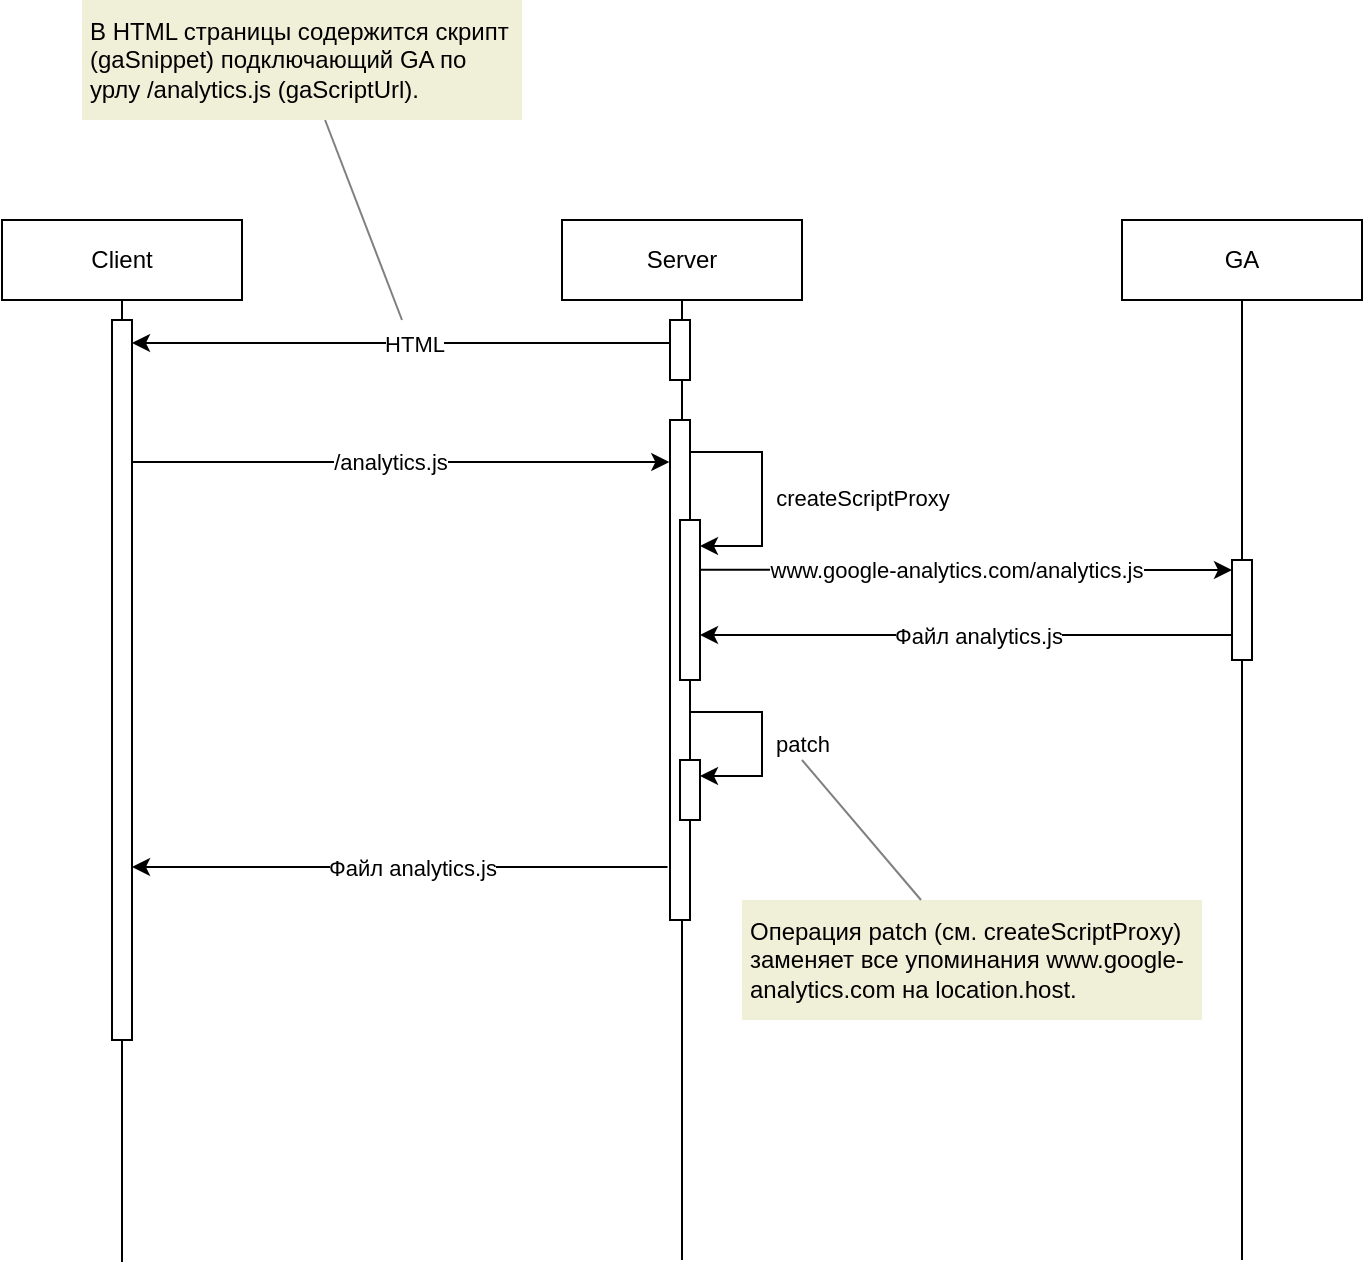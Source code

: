 <mxfile version="20.8.23" type="github">
  <diagram name="Page-1" id="DvnkW0nFzjkquib5UW7O">
    <mxGraphModel dx="892" dy="1771" grid="1" gridSize="10" guides="1" tooltips="1" connect="1" arrows="1" fold="1" page="1" pageScale="1" pageWidth="827" pageHeight="1169" math="0" shadow="0">
      <root>
        <mxCell id="0" />
        <mxCell id="1" style="locked=1;" parent="0" />
        <mxCell id="uHtPLLoRkdZR7AYn_E8j-5" style="edgeStyle=orthogonalEdgeStyle;rounded=0;orthogonalLoop=1;jettySize=auto;html=1;endArrow=none;endFill=0;" edge="1" parent="1" source="uHtPLLoRkdZR7AYn_E8j-2">
          <mxGeometry relative="1" as="geometry">
            <mxPoint x="140" y="561" as="targetPoint" />
          </mxGeometry>
        </mxCell>
        <mxCell id="uHtPLLoRkdZR7AYn_E8j-2" value="Client" style="rounded=0;whiteSpace=wrap;html=1;" vertex="1" parent="1">
          <mxGeometry x="80" y="40" width="120" height="40" as="geometry" />
        </mxCell>
        <mxCell id="uHtPLLoRkdZR7AYn_E8j-6" style="edgeStyle=orthogonalEdgeStyle;rounded=0;orthogonalLoop=1;jettySize=auto;html=1;endArrow=none;endFill=0;" edge="1" parent="1" source="uHtPLLoRkdZR7AYn_E8j-3">
          <mxGeometry relative="1" as="geometry">
            <mxPoint x="420" y="560" as="targetPoint" />
          </mxGeometry>
        </mxCell>
        <mxCell id="uHtPLLoRkdZR7AYn_E8j-3" value="Server" style="rounded=0;whiteSpace=wrap;html=1;" vertex="1" parent="1">
          <mxGeometry x="360" y="40" width="120" height="40" as="geometry" />
        </mxCell>
        <mxCell id="uHtPLLoRkdZR7AYn_E8j-7" style="edgeStyle=orthogonalEdgeStyle;rounded=0;orthogonalLoop=1;jettySize=auto;html=1;endArrow=none;endFill=0;" edge="1" parent="1" source="uHtPLLoRkdZR7AYn_E8j-4">
          <mxGeometry relative="1" as="geometry">
            <mxPoint x="700" y="560" as="targetPoint" />
          </mxGeometry>
        </mxCell>
        <mxCell id="uHtPLLoRkdZR7AYn_E8j-4" value="GA" style="rounded=0;whiteSpace=wrap;html=1;" vertex="1" parent="1">
          <mxGeometry x="640" y="40" width="120" height="40" as="geometry" />
        </mxCell>
        <mxCell id="uHtPLLoRkdZR7AYn_E8j-9" value="Processes" parent="0" />
        <mxCell id="uHtPLLoRkdZR7AYn_E8j-10" value="" style="rounded=0;whiteSpace=wrap;html=1;" vertex="1" parent="uHtPLLoRkdZR7AYn_E8j-9">
          <mxGeometry x="135" y="90" width="10" height="360" as="geometry" />
        </mxCell>
        <mxCell id="uHtPLLoRkdZR7AYn_E8j-12" style="rounded=0;orthogonalLoop=1;jettySize=auto;html=1;endArrow=classic;endFill=1;exitX=0.109;exitY=0.383;exitDx=0;exitDy=0;edgeStyle=elbowEdgeStyle;elbow=vertical;exitPerimeter=0;" edge="1" parent="uHtPLLoRkdZR7AYn_E8j-9" source="uHtPLLoRkdZR7AYn_E8j-11" target="uHtPLLoRkdZR7AYn_E8j-10">
          <mxGeometry relative="1" as="geometry">
            <mxPoint x="190" y="110" as="targetPoint" />
          </mxGeometry>
        </mxCell>
        <mxCell id="uHtPLLoRkdZR7AYn_E8j-13" value="HTML" style="edgeLabel;html=1;align=center;verticalAlign=middle;resizable=0;points=[];" vertex="1" connectable="0" parent="uHtPLLoRkdZR7AYn_E8j-12">
          <mxGeometry x="-0.041" relative="1" as="geometry">
            <mxPoint as="offset" />
          </mxGeometry>
        </mxCell>
        <mxCell id="uHtPLLoRkdZR7AYn_E8j-11" value="" style="rounded=0;whiteSpace=wrap;html=1;" vertex="1" parent="uHtPLLoRkdZR7AYn_E8j-9">
          <mxGeometry x="414" y="90" width="10" height="30" as="geometry" />
        </mxCell>
        <mxCell id="uHtPLLoRkdZR7AYn_E8j-15" style="rounded=0;orthogonalLoop=1;jettySize=auto;elbow=vertical;html=1;endArrow=none;endFill=0;strokeColor=#808080;" edge="1" parent="uHtPLLoRkdZR7AYn_E8j-9" source="uHtPLLoRkdZR7AYn_E8j-14">
          <mxGeometry relative="1" as="geometry">
            <mxPoint x="280" y="90" as="targetPoint" />
          </mxGeometry>
        </mxCell>
        <mxCell id="uHtPLLoRkdZR7AYn_E8j-14" value="В HTML страницы содержится скрипт&amp;nbsp; (gaSnippet&lt;span style=&quot;background-color: initial;&quot;&gt;) подключающий GA по урлу&amp;nbsp;&lt;/span&gt;/analytics.js (gaScriptUrl&lt;span style=&quot;background-color: initial;&quot;&gt;).&lt;/span&gt;" style="text;html=1;strokeColor=none;fillColor=#F0EFD8;align=left;verticalAlign=top;whiteSpace=wrap;rounded=0;spacing=4;" vertex="1" parent="uHtPLLoRkdZR7AYn_E8j-9">
          <mxGeometry x="120" y="-70" width="220" height="60" as="geometry" />
        </mxCell>
        <mxCell id="uHtPLLoRkdZR7AYn_E8j-16" value="" style="rounded=0;whiteSpace=wrap;html=1;" vertex="1" parent="uHtPLLoRkdZR7AYn_E8j-9">
          <mxGeometry x="414" y="140" width="10" height="250" as="geometry" />
        </mxCell>
        <mxCell id="uHtPLLoRkdZR7AYn_E8j-17" style="rounded=0;orthogonalLoop=1;jettySize=auto;html=1;endArrow=classic;endFill=1;edgeStyle=elbowEdgeStyle;elbow=vertical;entryX=-0.035;entryY=0.084;entryDx=0;entryDy=0;entryPerimeter=0;" edge="1" parent="uHtPLLoRkdZR7AYn_E8j-9" source="uHtPLLoRkdZR7AYn_E8j-10" target="uHtPLLoRkdZR7AYn_E8j-16">
          <mxGeometry relative="1" as="geometry">
            <mxPoint x="425" y="111" as="sourcePoint" />
            <mxPoint x="419" y="150" as="targetPoint" />
          </mxGeometry>
        </mxCell>
        <mxCell id="uHtPLLoRkdZR7AYn_E8j-18" value="/analytics.js" style="edgeLabel;html=1;align=center;verticalAlign=middle;resizable=0;points=[];" vertex="1" connectable="0" parent="uHtPLLoRkdZR7AYn_E8j-17">
          <mxGeometry x="-0.041" relative="1" as="geometry">
            <mxPoint as="offset" />
          </mxGeometry>
        </mxCell>
        <mxCell id="uHtPLLoRkdZR7AYn_E8j-23" style="rounded=0;orthogonalLoop=1;jettySize=auto;html=1;endArrow=classic;endFill=1;edgeStyle=elbowEdgeStyle;elbow=vertical;exitX=-0.122;exitY=0.894;exitDx=0;exitDy=0;exitPerimeter=0;" edge="1" parent="uHtPLLoRkdZR7AYn_E8j-9" source="uHtPLLoRkdZR7AYn_E8j-16" target="uHtPLLoRkdZR7AYn_E8j-10">
          <mxGeometry relative="1" as="geometry">
            <mxPoint x="390" y="200" as="sourcePoint" />
            <mxPoint x="290" y="290" as="targetPoint" />
          </mxGeometry>
        </mxCell>
        <mxCell id="uHtPLLoRkdZR7AYn_E8j-24" value="Файл analytics.js" style="edgeLabel;html=1;align=center;verticalAlign=middle;resizable=0;points=[];" vertex="1" connectable="0" parent="uHtPLLoRkdZR7AYn_E8j-23">
          <mxGeometry x="-0.041" relative="1" as="geometry">
            <mxPoint as="offset" />
          </mxGeometry>
        </mxCell>
        <mxCell id="uHtPLLoRkdZR7AYn_E8j-25" value="" style="rounded=0;whiteSpace=wrap;html=1;" vertex="1" parent="uHtPLLoRkdZR7AYn_E8j-9">
          <mxGeometry x="419" y="190" width="10" height="80" as="geometry" />
        </mxCell>
        <mxCell id="uHtPLLoRkdZR7AYn_E8j-27" style="rounded=0;orthogonalLoop=1;jettySize=auto;html=1;endArrow=classic;endFill=1;edgeStyle=orthogonalEdgeStyle;elbow=vertical;" edge="1" parent="uHtPLLoRkdZR7AYn_E8j-9" source="uHtPLLoRkdZR7AYn_E8j-16" target="uHtPLLoRkdZR7AYn_E8j-25">
          <mxGeometry relative="1" as="geometry">
            <mxPoint x="155" y="166" as="sourcePoint" />
            <mxPoint x="424" y="166" as="targetPoint" />
            <Array as="points">
              <mxPoint x="460" y="156" />
              <mxPoint x="460" y="203" />
            </Array>
          </mxGeometry>
        </mxCell>
        <mxCell id="uHtPLLoRkdZR7AYn_E8j-28" value="createScriptProxy" style="edgeLabel;html=1;align=center;verticalAlign=middle;resizable=0;points=[];" vertex="1" connectable="0" parent="uHtPLLoRkdZR7AYn_E8j-27">
          <mxGeometry x="-0.041" relative="1" as="geometry">
            <mxPoint x="50" y="4" as="offset" />
          </mxGeometry>
        </mxCell>
        <mxCell id="uHtPLLoRkdZR7AYn_E8j-29" style="rounded=0;orthogonalLoop=1;jettySize=auto;html=1;endArrow=classic;endFill=1;edgeStyle=elbowEdgeStyle;exitX=0.955;exitY=0.311;exitDx=0;exitDy=0;elbow=vertical;exitPerimeter=0;" edge="1" parent="uHtPLLoRkdZR7AYn_E8j-9" source="uHtPLLoRkdZR7AYn_E8j-25" target="uHtPLLoRkdZR7AYn_E8j-31">
          <mxGeometry relative="1" as="geometry">
            <mxPoint x="460" y="250" as="sourcePoint" />
            <mxPoint x="670" y="230" as="targetPoint" />
          </mxGeometry>
        </mxCell>
        <mxCell id="uHtPLLoRkdZR7AYn_E8j-30" value="www.google-analytics.com/analytics.js" style="edgeLabel;html=1;align=center;verticalAlign=middle;resizable=0;points=[];" vertex="1" connectable="0" parent="uHtPLLoRkdZR7AYn_E8j-29">
          <mxGeometry x="-0.041" relative="1" as="geometry">
            <mxPoint as="offset" />
          </mxGeometry>
        </mxCell>
        <mxCell id="uHtPLLoRkdZR7AYn_E8j-31" value="" style="rounded=0;whiteSpace=wrap;html=1;" vertex="1" parent="uHtPLLoRkdZR7AYn_E8j-9">
          <mxGeometry x="695" y="210" width="10" height="50" as="geometry" />
        </mxCell>
        <mxCell id="uHtPLLoRkdZR7AYn_E8j-32" style="rounded=0;orthogonalLoop=1;jettySize=auto;html=1;endArrow=classic;endFill=1;edgeStyle=elbowEdgeStyle;exitX=0;exitY=0.75;exitDx=0;exitDy=0;elbow=vertical;" edge="1" parent="uHtPLLoRkdZR7AYn_E8j-9" source="uHtPLLoRkdZR7AYn_E8j-31" target="uHtPLLoRkdZR7AYn_E8j-25">
          <mxGeometry relative="1" as="geometry">
            <mxPoint x="439" y="380" as="sourcePoint" />
            <mxPoint x="620" y="450" as="targetPoint" />
          </mxGeometry>
        </mxCell>
        <mxCell id="uHtPLLoRkdZR7AYn_E8j-33" value="Файл analytics.js" style="edgeLabel;html=1;align=center;verticalAlign=middle;resizable=0;points=[];" vertex="1" connectable="0" parent="uHtPLLoRkdZR7AYn_E8j-32">
          <mxGeometry x="-0.041" relative="1" as="geometry">
            <mxPoint as="offset" />
          </mxGeometry>
        </mxCell>
        <mxCell id="uHtPLLoRkdZR7AYn_E8j-34" value="" style="rounded=0;whiteSpace=wrap;html=1;" vertex="1" parent="uHtPLLoRkdZR7AYn_E8j-9">
          <mxGeometry x="419" y="310" width="10" height="30" as="geometry" />
        </mxCell>
        <mxCell id="uHtPLLoRkdZR7AYn_E8j-35" style="rounded=0;orthogonalLoop=1;jettySize=auto;html=1;endArrow=classic;endFill=1;edgeStyle=orthogonalEdgeStyle;elbow=vertical;entryX=1;entryY=0.25;entryDx=0;entryDy=0;" edge="1" parent="uHtPLLoRkdZR7AYn_E8j-9" target="uHtPLLoRkdZR7AYn_E8j-34">
          <mxGeometry relative="1" as="geometry">
            <mxPoint x="424" y="286" as="sourcePoint" />
            <mxPoint x="429" y="333" as="targetPoint" />
            <Array as="points">
              <mxPoint x="460" y="286" />
              <mxPoint x="460" y="318" />
              <mxPoint x="429" y="318" />
            </Array>
          </mxGeometry>
        </mxCell>
        <mxCell id="uHtPLLoRkdZR7AYn_E8j-36" value="patch" style="edgeLabel;html=1;align=center;verticalAlign=middle;resizable=0;points=[];" vertex="1" connectable="0" parent="uHtPLLoRkdZR7AYn_E8j-35">
          <mxGeometry x="-0.041" relative="1" as="geometry">
            <mxPoint x="20" y="4" as="offset" />
          </mxGeometry>
        </mxCell>
        <mxCell id="uHtPLLoRkdZR7AYn_E8j-37" value="Операция patch (см. createScriptProxy) заменяет все упоминания&amp;nbsp;www.google-analytics.com на&amp;nbsp;location.host." style="text;html=1;strokeColor=none;fillColor=#F0EFD8;align=left;verticalAlign=top;whiteSpace=wrap;rounded=0;spacing=4;" vertex="1" parent="uHtPLLoRkdZR7AYn_E8j-9">
          <mxGeometry x="450" y="380" width="230" height="60" as="geometry" />
        </mxCell>
        <mxCell id="uHtPLLoRkdZR7AYn_E8j-38" style="rounded=0;orthogonalLoop=1;jettySize=auto;elbow=vertical;html=1;endArrow=none;endFill=0;strokeColor=#808080;" edge="1" parent="uHtPLLoRkdZR7AYn_E8j-9" target="uHtPLLoRkdZR7AYn_E8j-37">
          <mxGeometry relative="1" as="geometry">
            <mxPoint x="290" y="100" as="targetPoint" />
            <mxPoint x="480" y="310" as="sourcePoint" />
          </mxGeometry>
        </mxCell>
      </root>
    </mxGraphModel>
  </diagram>
</mxfile>
